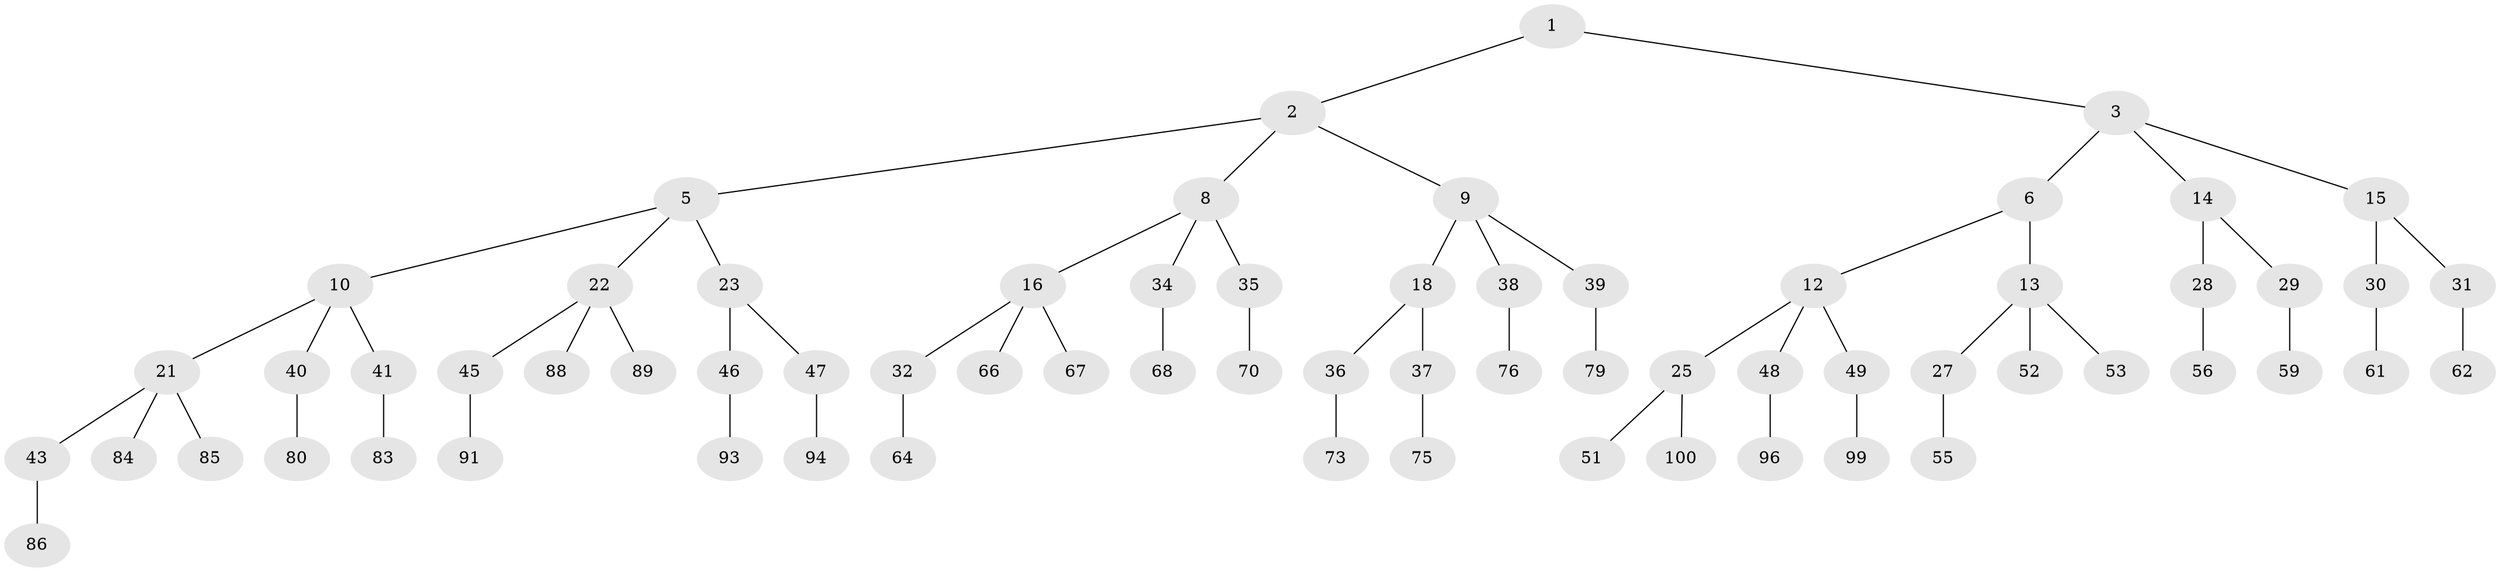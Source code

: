 // original degree distribution, {2: 0.02, 3: 0.48, 1: 0.5}
// Generated by graph-tools (version 1.1) at 2025/11/02/21/25 10:11:11]
// undirected, 68 vertices, 67 edges
graph export_dot {
graph [start="1"]
  node [color=gray90,style=filled];
  1;
  2 [latent=1,super="+4"];
  3 [latent=1,super="+7"];
  5 [latent=0.5,super="+11"];
  6 [latent=0.5];
  8 [latent=0.333333,super="+17"];
  9 [latent=0.333333,super="+19"];
  10 [latent=0.333333,super="+20"];
  12 [latent=0.333333,super="+24"];
  13 [latent=0.333333,super="+26"];
  14 [latent=0.333333];
  15 [latent=0.333333];
  16 [latent=0.25,super="+33"];
  18 [latent=0.25];
  21 [latent=0.25,super="+42"];
  22 [latent=0.25,super="+44"];
  23 [latent=0.25];
  25 [latent=0.25,super="+50"];
  27 [latent=0.25,super="+54"];
  28 [latent=0.25,super="+57"];
  29 [latent=0.25,super="+58"];
  30 [latent=0.25,super="+60"];
  31 [latent=0.25,super="+63"];
  32 [latent=0.2,super="+65"];
  34 [latent=0.2,super="+69"];
  35 [latent=0.2,super="+71"];
  36 [latent=0.2,super="+72"];
  37 [latent=0.2,super="+74"];
  38 [latent=0.2,super="+77"];
  39 [latent=0.2,super="+78"];
  40 [latent=0.2,super="+81"];
  41 [latent=0.2,super="+82"];
  43 [latent=0.2,super="+87"];
  45 [latent=0.2,super="+90"];
  46 [latent=0.2,super="+92"];
  47 [latent=0.2,super="+95"];
  48 [latent=0.2,super="+97"];
  49 [latent=0.2,super="+98"];
  51 [latent=0.2];
  52 [latent=0.2];
  53 [latent=0.2];
  55 [latent=0.2];
  56 [latent=0.2];
  59 [latent=0.2];
  61 [latent=0.2];
  62 [latent=0.2];
  64 [latent=0.166667];
  66 [latent=0.166667];
  67 [latent=0.166667];
  68 [latent=0.166667];
  70 [latent=0.166667];
  73 [latent=0.166667];
  75 [latent=0.166667];
  76 [latent=0.166667];
  79 [latent=0.166667];
  80 [latent=0.166667];
  83 [latent=0.166667];
  84 [latent=0.166667];
  85 [latent=0.166667];
  86 [latent=0.166667];
  88 [latent=0.166667];
  89 [latent=0.166667];
  91 [latent=0.166667];
  93 [latent=0.166667];
  94 [latent=0.166667];
  96 [latent=0.166667];
  99 [latent=0.166667];
  100 [latent=0.166667];
  1 -- 2;
  1 -- 3;
  2 -- 5;
  2 -- 8;
  2 -- 9;
  3 -- 6;
  3 -- 14;
  3 -- 15;
  5 -- 10;
  5 -- 22;
  5 -- 23;
  6 -- 12;
  6 -- 13;
  8 -- 16;
  8 -- 34;
  8 -- 35;
  9 -- 18;
  9 -- 38;
  9 -- 39;
  10 -- 21;
  10 -- 40;
  10 -- 41;
  12 -- 25;
  12 -- 48;
  12 -- 49;
  13 -- 27;
  13 -- 53;
  13 -- 52;
  14 -- 28;
  14 -- 29;
  15 -- 30;
  15 -- 31;
  16 -- 32;
  16 -- 66;
  16 -- 67;
  18 -- 36;
  18 -- 37;
  21 -- 43;
  21 -- 85;
  21 -- 84;
  22 -- 45;
  22 -- 88;
  22 -- 89;
  23 -- 46;
  23 -- 47;
  25 -- 51;
  25 -- 100;
  27 -- 55;
  28 -- 56;
  29 -- 59;
  30 -- 61;
  31 -- 62;
  32 -- 64;
  34 -- 68;
  35 -- 70;
  36 -- 73;
  37 -- 75;
  38 -- 76;
  39 -- 79;
  40 -- 80;
  41 -- 83;
  43 -- 86;
  45 -- 91;
  46 -- 93;
  47 -- 94;
  48 -- 96;
  49 -- 99;
}
